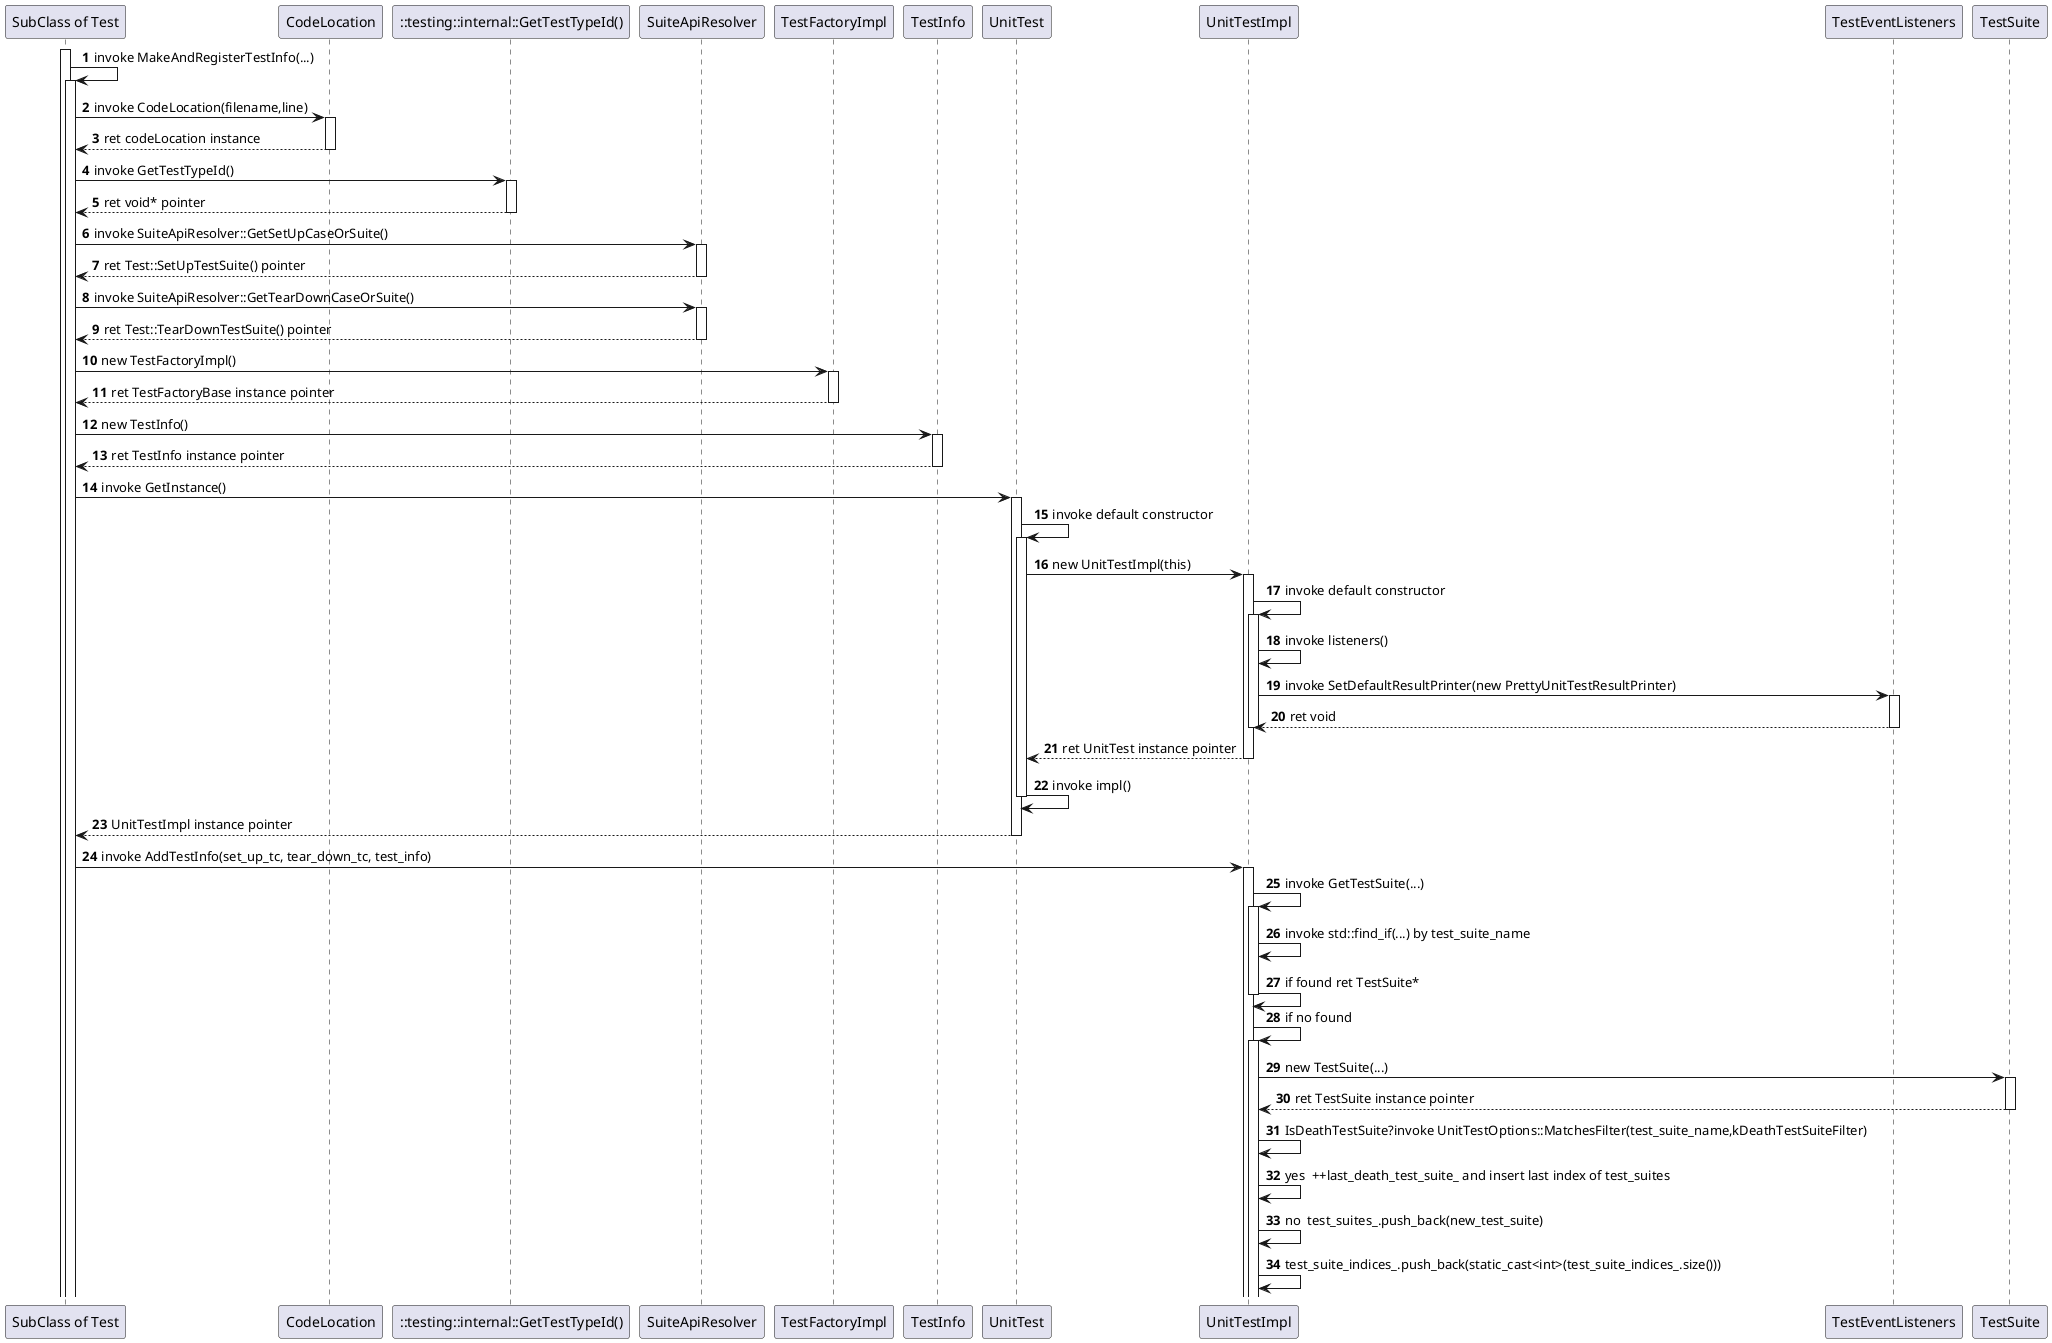 @startuml
'https://plantuml.com/sequence-diagram

participant "SubClass of Test" as Test
participant "CodeLocation"
participant "::testing::internal::GetTestTypeId()" as TypeId
participant "SuiteApiResolver"
participant "TestFactoryImpl"
participant "TestInfo"

autonumber

activate Test
Test -> Test ++ : invoke MakeAndRegisterTestInfo(...)

'init method parameters
Test ->  CodeLocation ++ : invoke CodeLocation(filename,line)
return ret codeLocation instance
Test -> TypeId ++ : invoke GetTestTypeId()
return ret void* pointer
Test -> SuiteApiResolver ++ : invoke SuiteApiResolver::GetSetUpCaseOrSuite()
return ret Test::SetUpTestSuite() pointer
Test -> SuiteApiResolver ++ : invoke SuiteApiResolver::GetTearDownCaseOrSuite()
return ret Test::TearDownTestSuite() pointer
Test -> TestFactoryImpl ++ : new TestFactoryImpl()
return ret TestFactoryBase instance pointer

'invoke methods
Test -> TestInfo ++ : new TestInfo()
return ret TestInfo instance pointer
Test -> UnitTest ++ : invoke GetInstance()
UnitTest -> UnitTest ++ : invoke default constructor
UnitTest -> UnitTestImpl ++ : new UnitTestImpl(this)
UnitTestImpl -> UnitTestImpl ++ : invoke default constructor
UnitTestImpl -> UnitTestImpl  : invoke listeners()
UnitTestImpl -> TestEventListeners ++ : invoke SetDefaultResultPrinter(new PrettyUnitTestResultPrinter)
return  ret void
deactivate UnitTestImpl
return ret UnitTest instance pointer
UnitTest -> UnitTest -- : invoke impl()
return UnitTestImpl instance pointer
Test -> UnitTestImpl ++ : invoke AddTestInfo(set_up_tc, tear_down_tc, test_info)
UnitTestImpl -> UnitTestImpl ++ : invoke GetTestSuite(...)
UnitTestImpl -> UnitTestImpl  : invoke std::find_if(...) by test_suite_name
UnitTestImpl -> UnitTestImpl -- : if found ret TestSuite*
UnitTestImpl -> UnitTestImpl ++ : if no found
UnitTestImpl -> TestSuite ++ : new TestSuite(...)
return ret TestSuite instance pointer
UnitTestImpl -> UnitTestImpl : IsDeathTestSuite?invoke UnitTestOptions::MatchesFilter(test_suite_name,kDeathTestSuiteFilter)
UnitTestImpl -> UnitTestImpl : yes  ++last_death_test_suite_ and insert last index of test_suites
UnitTestImpl -> UnitTestImpl : no  test_suites_.push_back(new_test_suite)
UnitTestImpl -> UnitTestImpl : test_suite_indices_.push_back(static_cast<int>(test_suite_indices_.size()))



@enduml